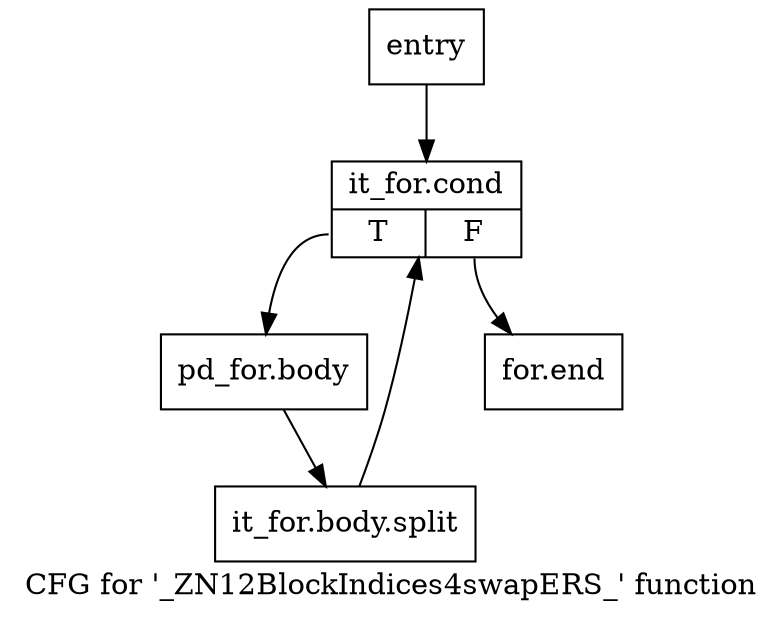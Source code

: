 digraph "CFG for '_ZN12BlockIndices4swapERS_' function" {
	label="CFG for '_ZN12BlockIndices4swapERS_' function";

	Node0x2fbc8a0 [shape=record,label="{entry}"];
	Node0x2fbc8a0 -> Node0x2fbc8f0;
	Node0x2fbc8f0 [shape=record,label="{it_for.cond|{<s0>T|<s1>F}}"];
	Node0x2fbc8f0:s0 -> Node0x2fbc940;
	Node0x2fbc8f0:s1 -> Node0x2fbc990;
	Node0x2fbc940 [shape=record,label="{pd_for.body}"];
	Node0x2fbc940 -> Node0x7e3b960;
	Node0x7e3b960 [shape=record,label="{it_for.body.split}"];
	Node0x7e3b960 -> Node0x2fbc8f0;
	Node0x2fbc990 [shape=record,label="{for.end}"];
}
